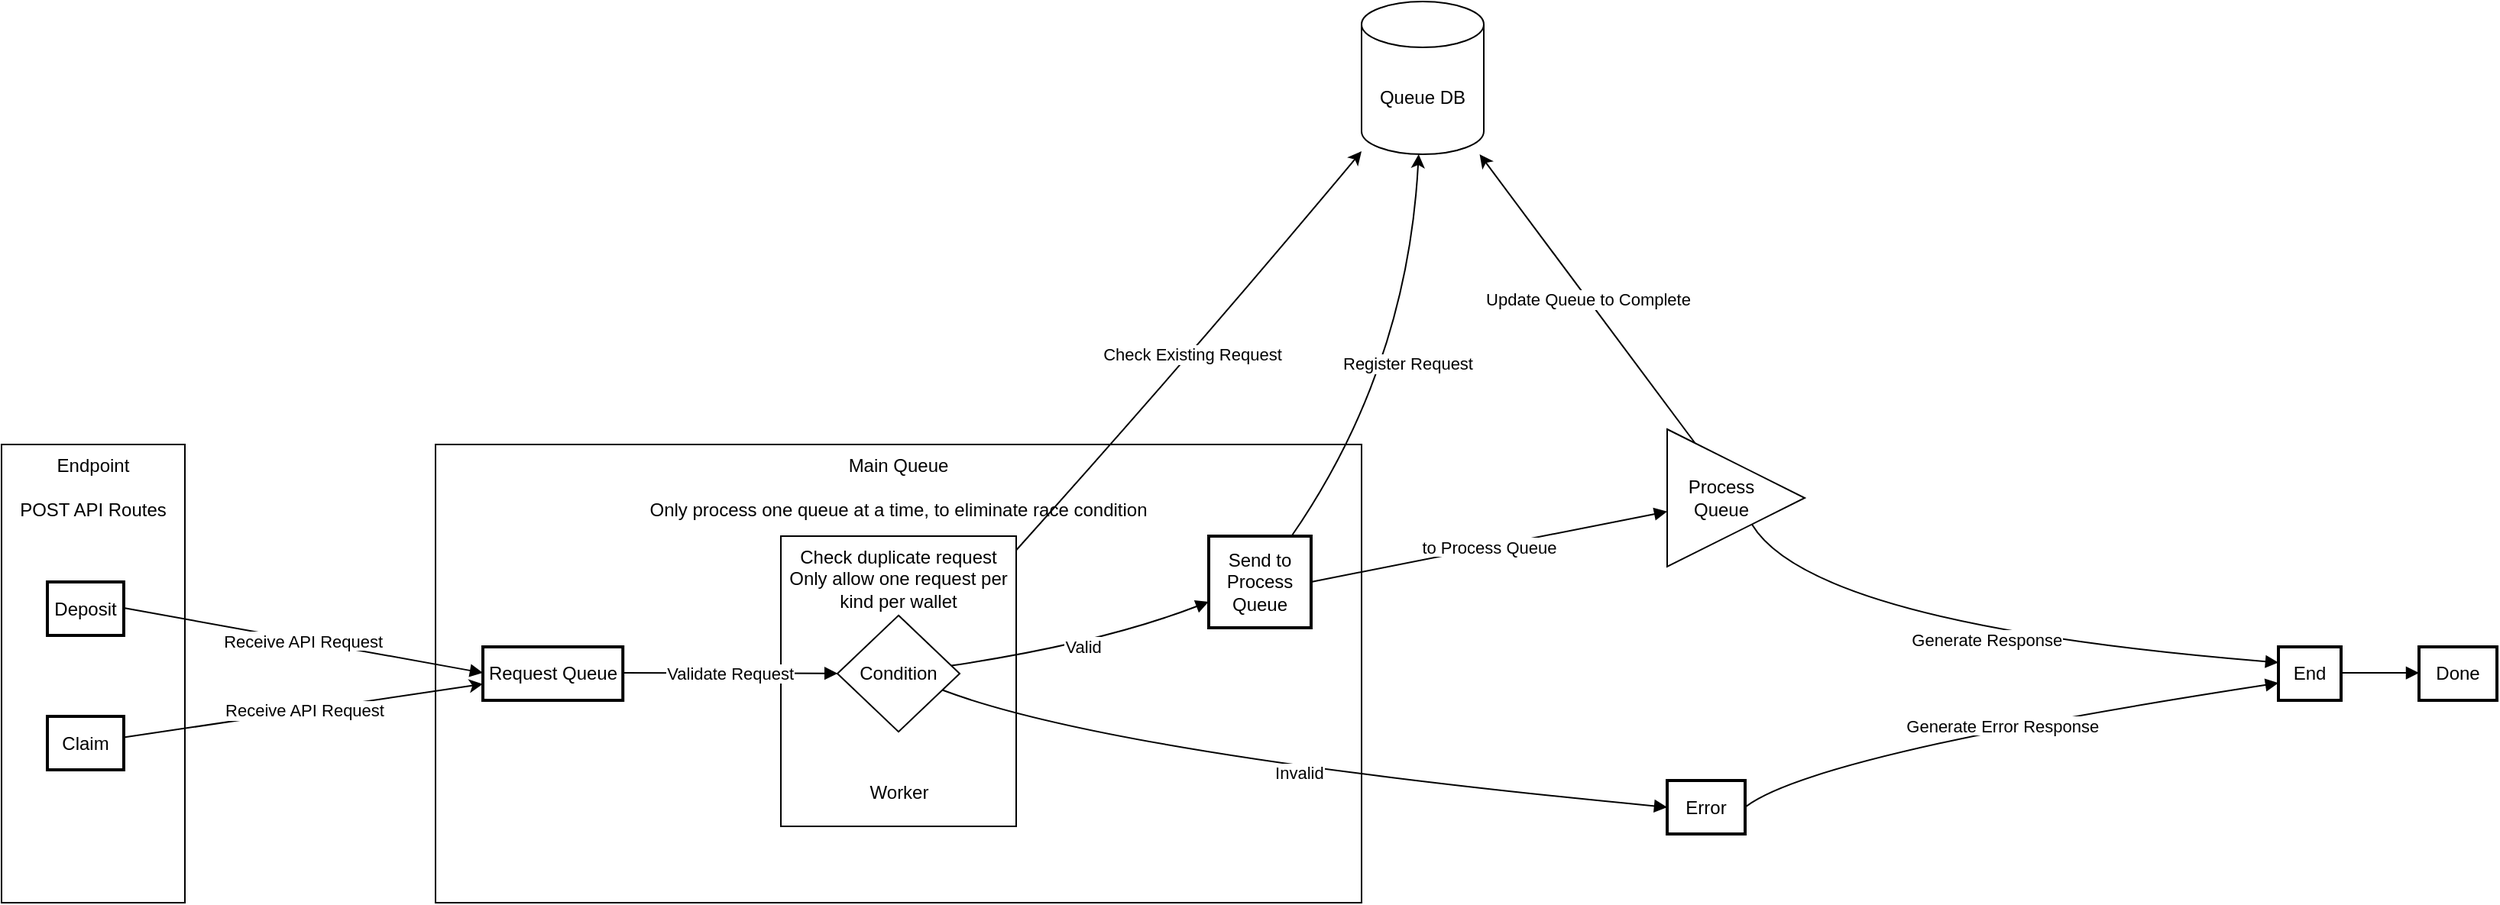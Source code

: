 <mxfile version="22.1.21" type="github">
  <diagram name="Logic" id="onQaG1SxVY_JN8vI7sOl">
    <mxGraphModel dx="2284" dy="1890" grid="1" gridSize="10" guides="1" tooltips="1" connect="1" arrows="1" fold="1" page="1" pageScale="1" pageWidth="850" pageHeight="1100" math="0" shadow="0">
      <root>
        <mxCell id="0" />
        <mxCell id="1" parent="0" />
        <mxCell id="6" value="Error" style="whiteSpace=wrap;strokeWidth=2;" parent="1" vertex="1">
          <mxGeometry x="970" y="120" width="51" height="35" as="geometry" />
        </mxCell>
        <mxCell id="8" value="End" style="whiteSpace=wrap;strokeWidth=2;" parent="1" vertex="1">
          <mxGeometry x="1370" y="32.5" width="41" height="35" as="geometry" />
        </mxCell>
        <mxCell id="9" value="Done" style="whiteSpace=wrap;strokeWidth=2;" parent="1" vertex="1">
          <mxGeometry x="1462" y="32.5" width="51" height="35" as="geometry" />
        </mxCell>
        <mxCell id="15" value="Generate Response" style="curved=1;startArrow=none;endArrow=block;entryX=0.011;entryY=0.299;" parent="1" source="S8V6_XJqYpJdOoggkrQV-40" target="8" edge="1">
          <mxGeometry relative="1" as="geometry">
            <Array as="points">
              <mxPoint x="1065" y="18" />
            </Array>
            <mxPoint x="1116" y="-72.5" as="sourcePoint" />
          </mxGeometry>
        </mxCell>
        <mxCell id="16" value="Generate Error Response" style="curved=1;startArrow=none;endArrow=block;exitX=0.987;exitY=0.5;entryX=0.011;entryY=0.672;" parent="1" source="6" target="8" edge="1">
          <mxGeometry relative="1" as="geometry">
            <Array as="points">
              <mxPoint x="1065" y="103" />
            </Array>
          </mxGeometry>
        </mxCell>
        <mxCell id="17" value="" style="curved=1;startArrow=none;endArrow=block;exitX=1.016;exitY=0.486;entryX=-0.007;entryY=0.486;" parent="1" source="8" target="9" edge="1">
          <mxGeometry relative="1" as="geometry">
            <Array as="points" />
          </mxGeometry>
        </mxCell>
        <mxCell id="S8V6_XJqYpJdOoggkrQV-31" value="" style="group" vertex="1" connectable="0" parent="1">
          <mxGeometry x="-120" y="-100" width="120" height="300" as="geometry" />
        </mxCell>
        <mxCell id="S8V6_XJqYpJdOoggkrQV-23" value="API Routes" style="group" vertex="1" connectable="0" parent="S8V6_XJqYpJdOoggkrQV-31">
          <mxGeometry width="120" height="300" as="geometry" />
        </mxCell>
        <mxCell id="S8V6_XJqYpJdOoggkrQV-21" value="Endpoint&lt;br&gt;&lt;div&gt;&lt;br&gt;&lt;/div&gt;&lt;div&gt;POST API Routes&lt;/div&gt;" style="rounded=0;whiteSpace=wrap;html=1;verticalAlign=top;" vertex="1" parent="S8V6_XJqYpJdOoggkrQV-23">
          <mxGeometry width="120" height="300" as="geometry" />
        </mxCell>
        <mxCell id="S8V6_XJqYpJdOoggkrQV-17" value="Claim" style="whiteSpace=wrap;strokeWidth=2;" vertex="1" parent="S8V6_XJqYpJdOoggkrQV-23">
          <mxGeometry x="30" y="178" width="50" height="35" as="geometry" />
        </mxCell>
        <mxCell id="2" value="Deposit" style="whiteSpace=wrap;strokeWidth=2;" parent="S8V6_XJqYpJdOoggkrQV-31" vertex="1">
          <mxGeometry x="30" y="90" width="50" height="35" as="geometry" />
        </mxCell>
        <mxCell id="S8V6_XJqYpJdOoggkrQV-37" value="Queue DB" style="shape=cylinder3;whiteSpace=wrap;html=1;boundedLbl=1;backgroundOutline=1;size=15;" vertex="1" parent="1">
          <mxGeometry x="770" y="-390" width="80" height="100" as="geometry" />
        </mxCell>
        <mxCell id="S8V6_XJqYpJdOoggkrQV-64" value="Update Queue to Complete" style="rounded=0;orthogonalLoop=1;jettySize=auto;html=1;curved=1;" edge="1" parent="1" source="S8V6_XJqYpJdOoggkrQV-40" target="S8V6_XJqYpJdOoggkrQV-37">
          <mxGeometry relative="1" as="geometry" />
        </mxCell>
        <mxCell id="S8V6_XJqYpJdOoggkrQV-53" value="" style="group" vertex="1" connectable="0" parent="1">
          <mxGeometry x="164" y="-100" width="606" height="300" as="geometry" />
        </mxCell>
        <mxCell id="S8V6_XJqYpJdOoggkrQV-35" value="" style="group" vertex="1" connectable="0" parent="S8V6_XJqYpJdOoggkrQV-53">
          <mxGeometry width="606" height="300" as="geometry" />
        </mxCell>
        <mxCell id="S8V6_XJqYpJdOoggkrQV-34" value="&lt;div&gt;Main Queue&lt;br&gt;&lt;/div&gt;&lt;div&gt;&lt;br&gt;&lt;/div&gt;&lt;div&gt;Only process one queue at a time, to eliminate race condition&lt;/div&gt;" style="rounded=0;whiteSpace=wrap;html=1;verticalAlign=top;" vertex="1" parent="S8V6_XJqYpJdOoggkrQV-35">
          <mxGeometry width="606" height="300" as="geometry" />
        </mxCell>
        <mxCell id="3" value="Request Queue" style="whiteSpace=wrap;strokeWidth=2;" parent="S8V6_XJqYpJdOoggkrQV-35" vertex="1">
          <mxGeometry x="31.006" y="132.5" width="91.601" height="35" as="geometry" />
        </mxCell>
        <mxCell id="S8V6_XJqYpJdOoggkrQV-36" value="" style="group" vertex="1" connectable="0" parent="S8V6_XJqYpJdOoggkrQV-35">
          <mxGeometry x="226.01" y="60" width="153.98" height="190" as="geometry" />
        </mxCell>
        <mxCell id="S8V6_XJqYpJdOoggkrQV-27" value="&lt;div&gt;Check duplicate request&lt;/div&gt;&lt;div&gt;Only allow one request per kind per wallet&lt;br&gt;&lt;/div&gt;" style="rounded=0;whiteSpace=wrap;html=1;verticalAlign=top;" vertex="1" parent="S8V6_XJqYpJdOoggkrQV-36">
          <mxGeometry width="153.98" height="190" as="geometry" />
        </mxCell>
        <mxCell id="S8V6_XJqYpJdOoggkrQV-68" value="Worker" style="text;html=1;align=center;verticalAlign=middle;resizable=0;points=[];autosize=1;strokeColor=none;fillColor=none;" vertex="1" parent="S8V6_XJqYpJdOoggkrQV-36">
          <mxGeometry x="46.99" y="153" width="60" height="30" as="geometry" />
        </mxCell>
        <mxCell id="5" value="Send to Process Queue" style="whiteSpace=wrap;strokeWidth=2;" parent="S8V6_XJqYpJdOoggkrQV-35" vertex="1">
          <mxGeometry x="505.998" y="60" width="66.979" height="60" as="geometry" />
        </mxCell>
        <mxCell id="S8V6_XJqYpJdOoggkrQV-41" value="Condition" style="rhombus;whiteSpace=wrap;html=1;" vertex="1" parent="S8V6_XJqYpJdOoggkrQV-53">
          <mxGeometry x="263" y="111.905" width="80" height="76.19" as="geometry" />
        </mxCell>
        <mxCell id="11" value="Validate Request" style="curved=1;startArrow=none;endArrow=block;exitX=0.998;exitY=0.486;" parent="S8V6_XJqYpJdOoggkrQV-53" source="3" target="S8V6_XJqYpJdOoggkrQV-41" edge="1">
          <mxGeometry relative="1" as="geometry">
            <Array as="points" />
            <mxPoint x="259.117" y="149.607" as="targetPoint" />
          </mxGeometry>
        </mxCell>
        <mxCell id="12" value="Valid" style="curved=1;startArrow=none;endArrow=block;" parent="S8V6_XJqYpJdOoggkrQV-53" source="S8V6_XJqYpJdOoggkrQV-41" target="5" edge="1">
          <mxGeometry relative="1" as="geometry">
            <Array as="points">
              <mxPoint x="436" y="130" />
            </Array>
            <mxPoint x="428.624" y="196.471" as="sourcePoint" />
            <mxPoint x="577.968" y="150" as="targetPoint" />
          </mxGeometry>
        </mxCell>
        <mxCell id="S8V6_XJqYpJdOoggkrQV-39" value="Check Existing Request" style="rounded=0;orthogonalLoop=1;jettySize=auto;html=1;curved=1;" edge="1" parent="1" source="S8V6_XJqYpJdOoggkrQV-27" target="S8V6_XJqYpJdOoggkrQV-37">
          <mxGeometry relative="1" as="geometry">
            <Array as="points">
              <mxPoint x="660" y="-160" />
            </Array>
          </mxGeometry>
        </mxCell>
        <mxCell id="S8V6_XJqYpJdOoggkrQV-38" value="Register Request" style="rounded=0;orthogonalLoop=1;jettySize=auto;html=1;curved=1;" edge="1" parent="1" source="5" target="S8V6_XJqYpJdOoggkrQV-37">
          <mxGeometry relative="1" as="geometry">
            <Array as="points">
              <mxPoint x="800" y="-150" />
            </Array>
          </mxGeometry>
        </mxCell>
        <mxCell id="10" value="Receive API Request" style="curved=1;startArrow=none;endArrow=block;exitX=1.0;exitY=0.486;entryX=0.003;entryY=0.486;" parent="1" source="2" target="3" edge="1">
          <mxGeometry relative="1" as="geometry">
            <Array as="points" />
          </mxGeometry>
        </mxCell>
        <mxCell id="S8V6_XJqYpJdOoggkrQV-19" value="Receive API Request" style="rounded=0;orthogonalLoop=1;jettySize=auto;html=1;curved=1;" edge="1" parent="1" source="S8V6_XJqYpJdOoggkrQV-17" target="3">
          <mxGeometry relative="1" as="geometry" />
        </mxCell>
        <mxCell id="14" value="to Process Queue" style="curved=1;startArrow=none;endArrow=block;exitX=0.998;exitY=0.5;" parent="1" source="5" target="S8V6_XJqYpJdOoggkrQV-40" edge="1">
          <mxGeometry relative="1" as="geometry">
            <Array as="points" />
            <mxPoint x="1040" y="-72.5" as="targetPoint" />
          </mxGeometry>
        </mxCell>
        <mxCell id="13" value="Invalid" style="curved=1;startArrow=none;endArrow=block;entryX=-0.009;entryY=0.5;" parent="1" source="S8V6_XJqYpJdOoggkrQV-41" target="6" edge="1">
          <mxGeometry relative="1" as="geometry">
            <Array as="points">
              <mxPoint x="608" y="103" />
            </Array>
            <mxPoint x="523.221" y="63.525" as="sourcePoint" />
          </mxGeometry>
        </mxCell>
        <mxCell id="S8V6_XJqYpJdOoggkrQV-67" value="" style="group" vertex="1" connectable="0" parent="1">
          <mxGeometry x="970" y="-110" width="90" height="90" as="geometry" />
        </mxCell>
        <mxCell id="S8V6_XJqYpJdOoggkrQV-40" value="" style="triangle;whiteSpace=wrap;html=1;align=left;" vertex="1" parent="S8V6_XJqYpJdOoggkrQV-67">
          <mxGeometry width="90" height="90" as="geometry" />
        </mxCell>
        <mxCell id="S8V6_XJqYpJdOoggkrQV-66" value="&lt;div&gt;Process&lt;/div&gt;&lt;div&gt;Queue&lt;/div&gt;" style="text;html=1;align=center;verticalAlign=middle;resizable=0;points=[];autosize=1;strokeColor=none;fillColor=none;" vertex="1" parent="S8V6_XJqYpJdOoggkrQV-67">
          <mxGeometry y="25" width="70" height="40" as="geometry" />
        </mxCell>
      </root>
    </mxGraphModel>
  </diagram>
</mxfile>
